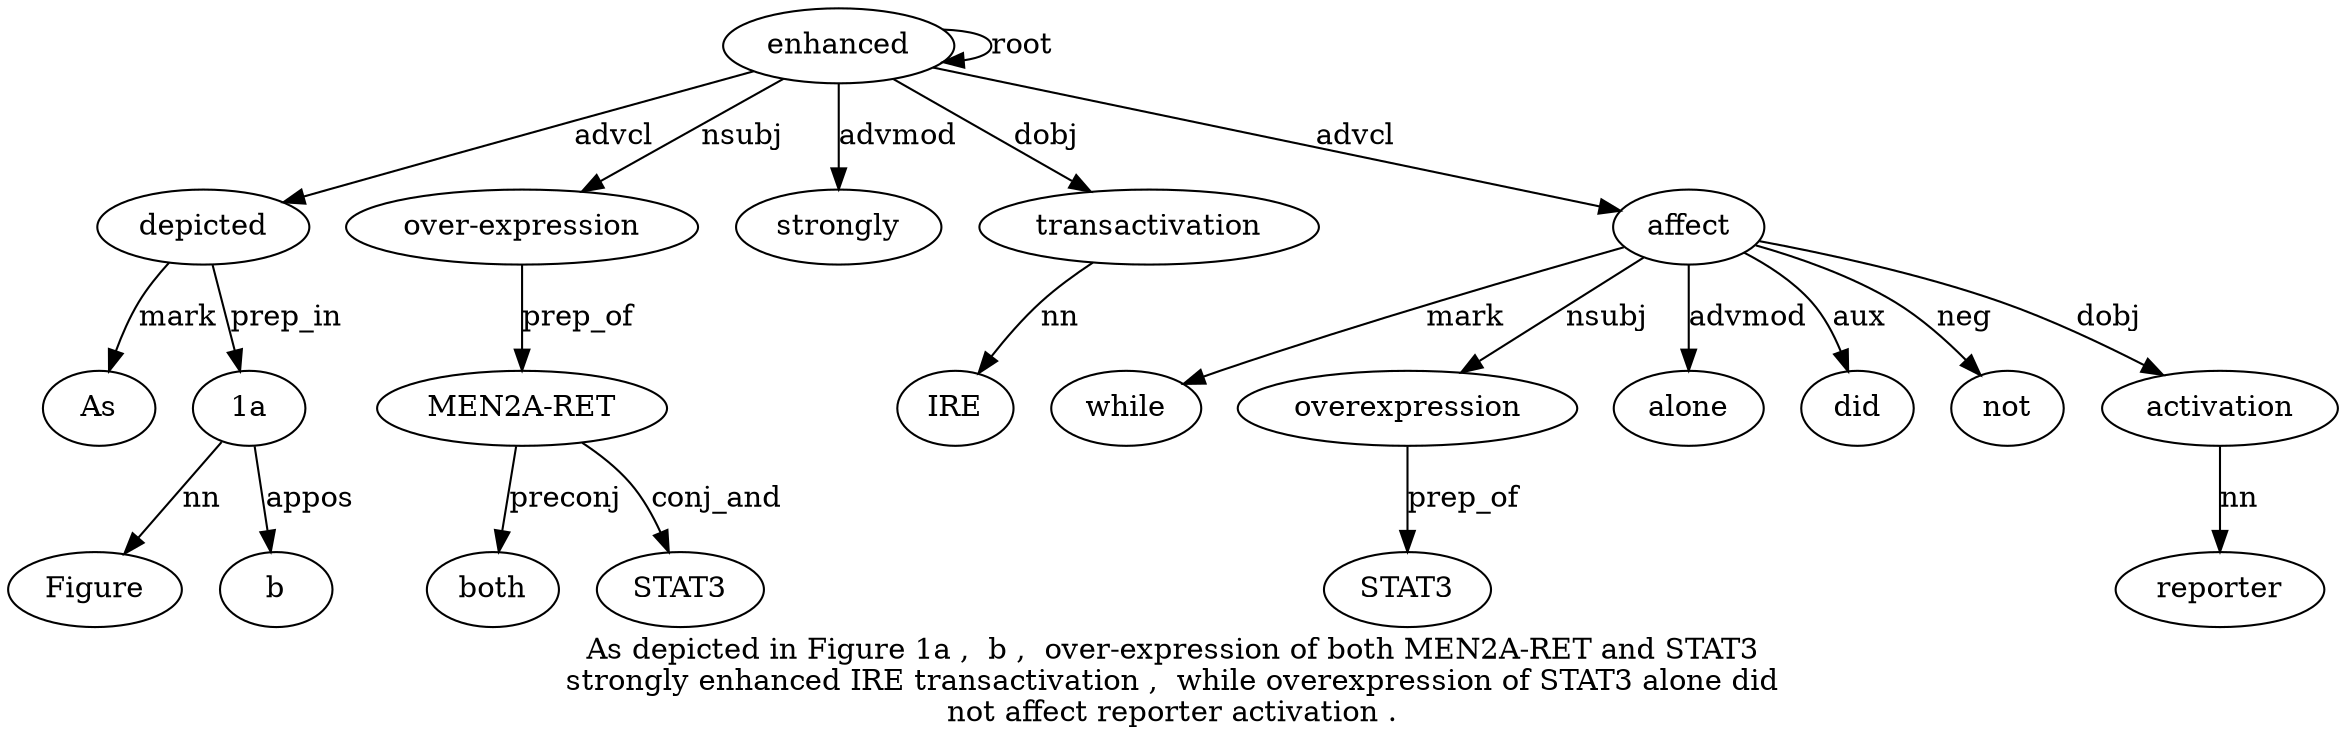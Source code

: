 digraph "As depicted in Figure 1a ,  b ,  over-expression of both MEN2A-RET and STAT3 strongly enhanced IRE transactivation ,  while overexpression of STAT3 alone did not affect reporter activation ." {
label="As depicted in Figure 1a ,  b ,  over-expression of both MEN2A-RET and STAT3
strongly enhanced IRE transactivation ,  while overexpression of STAT3 alone did
not affect reporter activation .";
depicted2 [style=filled, fillcolor=white, label=depicted];
As1 [style=filled, fillcolor=white, label=As];
depicted2 -> As1  [label=mark];
enhanced16 [style=filled, fillcolor=white, label=enhanced];
enhanced16 -> depicted2  [label=advcl];
"1a5" [style=filled, fillcolor=white, label="1a"];
Figure4 [style=filled, fillcolor=white, label=Figure];
"1a5" -> Figure4  [label=nn];
depicted2 -> "1a5"  [label=prep_in];
b7 [style=filled, fillcolor=white, label=b];
"1a5" -> b7  [label=appos];
"over-expression9" [style=filled, fillcolor=white, label="over-expression"];
enhanced16 -> "over-expression9"  [label=nsubj];
"MEN2A-RET1" [style=filled, fillcolor=white, label="MEN2A-RET"];
both11 [style=filled, fillcolor=white, label=both];
"MEN2A-RET1" -> both11  [label=preconj];
"over-expression9" -> "MEN2A-RET1"  [label=prep_of];
STAT314 [style=filled, fillcolor=white, label=STAT3];
"MEN2A-RET1" -> STAT314  [label=conj_and];
strongly15 [style=filled, fillcolor=white, label=strongly];
enhanced16 -> strongly15  [label=advmod];
enhanced16 -> enhanced16  [label=root];
transactivation18 [style=filled, fillcolor=white, label=transactivation];
IRE17 [style=filled, fillcolor=white, label=IRE];
transactivation18 -> IRE17  [label=nn];
enhanced16 -> transactivation18  [label=dobj];
affect27 [style=filled, fillcolor=white, label=affect];
while20 [style=filled, fillcolor=white, label=while];
affect27 -> while20  [label=mark];
overexpression21 [style=filled, fillcolor=white, label=overexpression];
affect27 -> overexpression21  [label=nsubj];
STAT32 [style=filled, fillcolor=white, label=STAT3];
overexpression21 -> STAT32  [label=prep_of];
alone24 [style=filled, fillcolor=white, label=alone];
affect27 -> alone24  [label=advmod];
did25 [style=filled, fillcolor=white, label=did];
affect27 -> did25  [label=aux];
not26 [style=filled, fillcolor=white, label=not];
affect27 -> not26  [label=neg];
enhanced16 -> affect27  [label=advcl];
activation29 [style=filled, fillcolor=white, label=activation];
reporter28 [style=filled, fillcolor=white, label=reporter];
activation29 -> reporter28  [label=nn];
affect27 -> activation29  [label=dobj];
}
